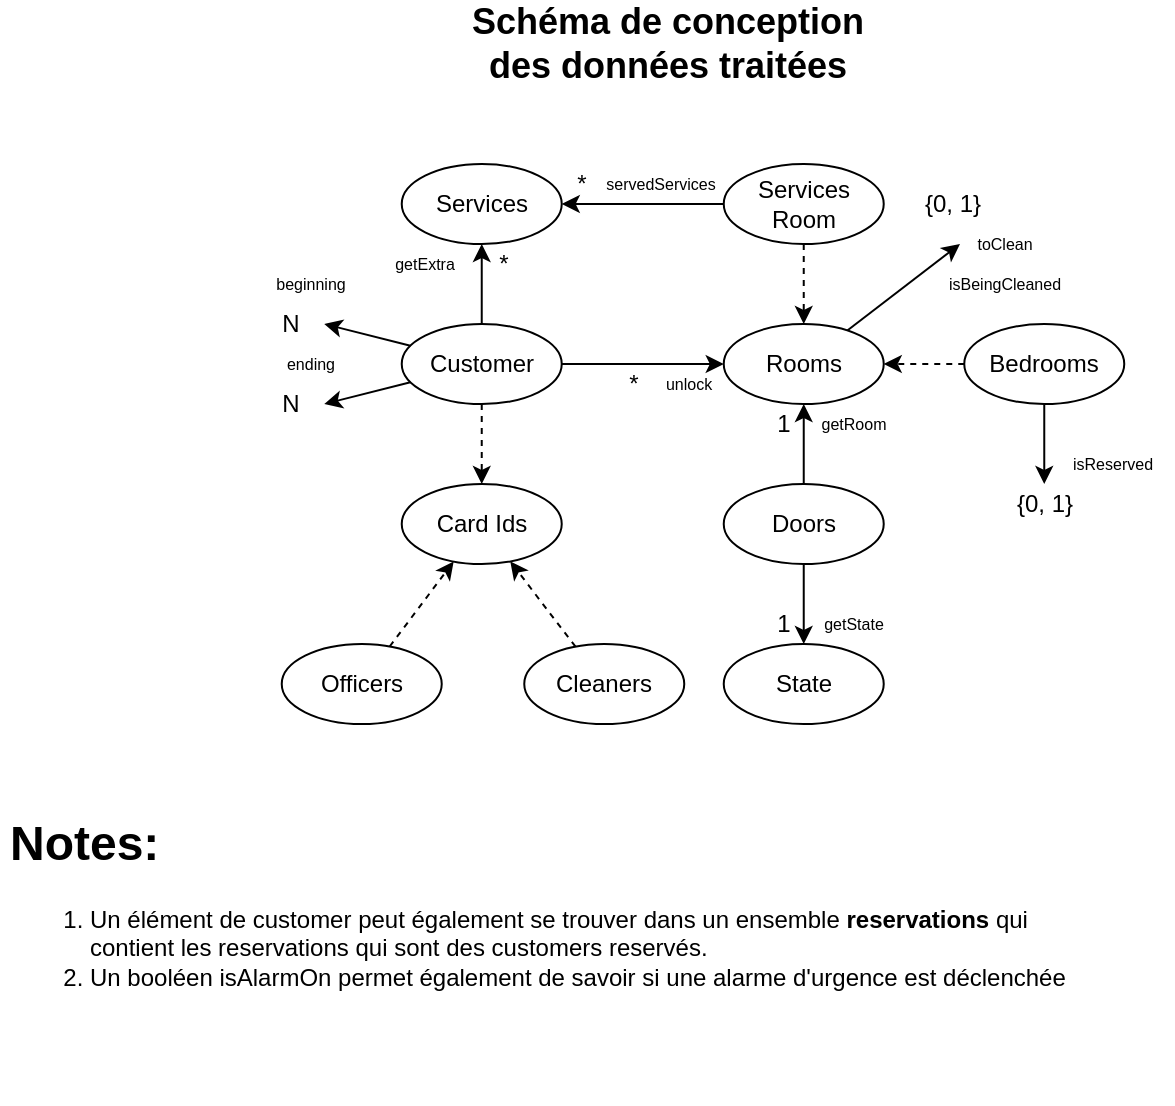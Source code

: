 <mxfile version="13.7.9" type="device"><diagram id="mKZ3kIbZx4iA2IMD-GMo" name="Page-1"><mxGraphModel dx="981" dy="567" grid="1" gridSize="10" guides="1" tooltips="1" connect="1" arrows="1" fold="1" page="1" pageScale="1" pageWidth="827" pageHeight="1169" math="0" shadow="0"><root><mxCell id="0"/><mxCell id="1" parent="0"/><mxCell id="wAJNwWQqcgvi-j1PNpbh-5" value="Schéma de conception des données traitées" style="text;html=1;strokeColor=none;fillColor=none;align=center;verticalAlign=middle;whiteSpace=wrap;rounded=0;fontSize=18;fontStyle=1" parent="1" vertex="1"><mxGeometry x="304" y="50" width="220" height="20" as="geometry"/></mxCell><mxCell id="B0PNcbf-rAmJZGCNCAc_-1" value="&lt;span style=&quot;text-align: left&quot;&gt;Services Room&lt;/span&gt;" style="ellipse;whiteSpace=wrap;html=1;" parent="1" vertex="1"><mxGeometry x="441.87" y="120" width="80" height="40" as="geometry"/></mxCell><mxCell id="B0PNcbf-rAmJZGCNCAc_-2" value="Customer" style="ellipse;whiteSpace=wrap;html=1;" parent="1" vertex="1"><mxGeometry x="280.87" y="200" width="80" height="40" as="geometry"/></mxCell><mxCell id="B0PNcbf-rAmJZGCNCAc_-3" value="Officers" style="ellipse;whiteSpace=wrap;html=1;" parent="1" vertex="1"><mxGeometry x="220.87" y="360" width="80" height="40" as="geometry"/></mxCell><mxCell id="B0PNcbf-rAmJZGCNCAc_-4" value="Cleaners" style="ellipse;whiteSpace=wrap;html=1;" parent="1" vertex="1"><mxGeometry x="342.13" y="360" width="80" height="40" as="geometry"/></mxCell><mxCell id="B0PNcbf-rAmJZGCNCAc_-5" value="Card Ids" style="ellipse;whiteSpace=wrap;html=1;" parent="1" vertex="1"><mxGeometry x="280.87" y="280" width="80" height="40" as="geometry"/></mxCell><mxCell id="B0PNcbf-rAmJZGCNCAc_-6" value="&lt;span style=&quot;text-align: left&quot;&gt;Bedrooms&lt;/span&gt;" style="ellipse;whiteSpace=wrap;html=1;" parent="1" vertex="1"><mxGeometry x="562.13" y="200" width="80" height="40" as="geometry"/></mxCell><mxCell id="B0PNcbf-rAmJZGCNCAc_-7" value="&lt;span style=&quot;text-align: left&quot;&gt;Rooms&lt;/span&gt;" style="ellipse;whiteSpace=wrap;html=1;" parent="1" vertex="1"><mxGeometry x="441.87" y="200" width="80" height="40" as="geometry"/></mxCell><mxCell id="B0PNcbf-rAmJZGCNCAc_-8" value="" style="endArrow=classic;html=1;dashed=1;" parent="1" source="B0PNcbf-rAmJZGCNCAc_-3" target="B0PNcbf-rAmJZGCNCAc_-5" edge="1"><mxGeometry width="50" height="50" relative="1" as="geometry"><mxPoint x="429.62" y="370" as="sourcePoint"/><mxPoint x="479.62" y="320" as="targetPoint"/></mxGeometry></mxCell><mxCell id="B0PNcbf-rAmJZGCNCAc_-9" value="" style="endArrow=classic;html=1;dashed=1;" parent="1" source="B0PNcbf-rAmJZGCNCAc_-4" target="B0PNcbf-rAmJZGCNCAc_-5" edge="1"><mxGeometry width="50" height="50" relative="1" as="geometry"><mxPoint x="417.839" y="396.979" as="sourcePoint"/><mxPoint x="474.213" y="338.038" as="targetPoint"/></mxGeometry></mxCell><mxCell id="B0PNcbf-rAmJZGCNCAc_-10" value="" style="endArrow=classic;html=1;dashed=1;" parent="1" source="B0PNcbf-rAmJZGCNCAc_-2" target="B0PNcbf-rAmJZGCNCAc_-5" edge="1"><mxGeometry width="50" height="50" relative="1" as="geometry"><mxPoint x="379.674" y="395.064" as="sourcePoint"/><mxPoint x="370.743" y="339.939" as="targetPoint"/></mxGeometry></mxCell><mxCell id="B0PNcbf-rAmJZGCNCAc_-11" value="" style="endArrow=classic;html=1;dashed=1;" parent="1" source="B0PNcbf-rAmJZGCNCAc_-1" target="B0PNcbf-rAmJZGCNCAc_-7" edge="1"><mxGeometry width="50" height="50" relative="1" as="geometry"><mxPoint x="605.172" y="297.627" as="sourcePoint"/><mxPoint x="536.779" y="237.381" as="targetPoint"/></mxGeometry></mxCell><mxCell id="B0PNcbf-rAmJZGCNCAc_-12" value="" style="endArrow=classic;html=1;dashed=1;" parent="1" source="B0PNcbf-rAmJZGCNCAc_-6" target="B0PNcbf-rAmJZGCNCAc_-7" edge="1"><mxGeometry width="50" height="50" relative="1" as="geometry"><mxPoint x="761.208" y="290.664" as="sourcePoint"/><mxPoint x="788.653" y="239.321" as="targetPoint"/></mxGeometry></mxCell><mxCell id="B0PNcbf-rAmJZGCNCAc_-18" value="&lt;span style=&quot;text-align: left&quot;&gt;Services&lt;/span&gt;" style="ellipse;whiteSpace=wrap;html=1;" parent="1" vertex="1"><mxGeometry x="280.87" y="120" width="80" height="40" as="geometry"/></mxCell><mxCell id="B0PNcbf-rAmJZGCNCAc_-19" value="*" style="text;html=1;strokeColor=none;fillColor=none;align=center;verticalAlign=middle;whiteSpace=wrap;rounded=0;" parent="1" vertex="1"><mxGeometry x="360.87" y="120" width="20" height="20" as="geometry"/></mxCell><mxCell id="B0PNcbf-rAmJZGCNCAc_-23" value="servedServices" style="text;html=1;align=center;verticalAlign=middle;resizable=0;points=[];autosize=1;fontSize=8;" parent="1" vertex="1"><mxGeometry x="374.94" y="120" width="70" height="20" as="geometry"/></mxCell><mxCell id="B0PNcbf-rAmJZGCNCAc_-24" style="rounded=0;orthogonalLoop=1;jettySize=auto;html=1;" parent="1" source="B0PNcbf-rAmJZGCNCAc_-1" target="B0PNcbf-rAmJZGCNCAc_-18" edge="1"><mxGeometry relative="1" as="geometry"><mxPoint x="679.49" y="120" as="sourcePoint"/><mxPoint x="679.49" y="50.0" as="targetPoint"/></mxGeometry></mxCell><mxCell id="B0PNcbf-rAmJZGCNCAc_-31" value="unlock" style="text;html=1;strokeColor=none;fillColor=none;align=center;verticalAlign=middle;whiteSpace=wrap;rounded=0;fontSize=8;" parent="1" vertex="1"><mxGeometry x="407.0" y="220" width="34.87" height="20" as="geometry"/></mxCell><mxCell id="B0PNcbf-rAmJZGCNCAc_-34" value="getState" style="text;html=1;strokeColor=none;fillColor=none;align=center;verticalAlign=middle;whiteSpace=wrap;rounded=0;fontSize=8;" parent="1" vertex="1"><mxGeometry x="482" y="340" width="50" height="20" as="geometry"/></mxCell><mxCell id="B0PNcbf-rAmJZGCNCAc_-35" style="rounded=0;orthogonalLoop=1;jettySize=auto;html=1;" parent="1" source="B0PNcbf-rAmJZGCNCAc_-38" target="B0PNcbf-rAmJZGCNCAc_-36" edge="1"><mxGeometry relative="1" as="geometry"><mxPoint x="814.62" y="350" as="sourcePoint"/><mxPoint x="912.49" y="350" as="targetPoint"/></mxGeometry></mxCell><mxCell id="B0PNcbf-rAmJZGCNCAc_-36" value="&lt;span style=&quot;text-align: left&quot;&gt;State&lt;/span&gt;" style="ellipse;whiteSpace=wrap;html=1;" parent="1" vertex="1"><mxGeometry x="441.87" y="360" width="80" height="40" as="geometry"/></mxCell><mxCell id="B0PNcbf-rAmJZGCNCAc_-37" value="1" style="text;html=1;strokeColor=none;fillColor=none;align=center;verticalAlign=middle;whiteSpace=wrap;rounded=0;" parent="1" vertex="1"><mxGeometry x="461.5" y="340" width="20" height="20" as="geometry"/></mxCell><mxCell id="B0PNcbf-rAmJZGCNCAc_-38" value="&lt;span style=&quot;text-align: left&quot;&gt;Doors&lt;/span&gt;" style="ellipse;whiteSpace=wrap;html=1;" parent="1" vertex="1"><mxGeometry x="441.87" y="280" width="80" height="40" as="geometry"/></mxCell><mxCell id="B0PNcbf-rAmJZGCNCAc_-39" value="" style="endArrow=classic;html=1;startArrow=none;startFill=0;" parent="1" source="B0PNcbf-rAmJZGCNCAc_-38" target="B0PNcbf-rAmJZGCNCAc_-7" edge="1"><mxGeometry width="50" height="50" relative="1" as="geometry"><mxPoint x="649.49" y="280" as="sourcePoint"/><mxPoint x="730.99" y="280" as="targetPoint"/><Array as="points"/></mxGeometry></mxCell><mxCell id="B0PNcbf-rAmJZGCNCAc_-40" value="1" style="text;html=1;strokeColor=none;fillColor=none;align=center;verticalAlign=middle;whiteSpace=wrap;rounded=0;" parent="1" vertex="1"><mxGeometry x="461.5" y="240" width="20" height="20" as="geometry"/></mxCell><mxCell id="B0PNcbf-rAmJZGCNCAc_-41" value="getRoom" style="text;html=1;strokeColor=none;fillColor=none;align=center;verticalAlign=middle;whiteSpace=wrap;rounded=0;fontSize=8;" parent="1" vertex="1"><mxGeometry x="481.5" y="240" width="49.87" height="20" as="geometry"/></mxCell><mxCell id="B0PNcbf-rAmJZGCNCAc_-42" value="*" style="text;html=1;strokeColor=none;fillColor=none;align=center;verticalAlign=middle;whiteSpace=wrap;rounded=0;" parent="1" vertex="1"><mxGeometry x="387" y="220" width="20" height="20" as="geometry"/></mxCell><mxCell id="B0PNcbf-rAmJZGCNCAc_-46" style="rounded=0;orthogonalLoop=1;jettySize=auto;html=1;exitX=0.5;exitY=0;exitDx=0;exitDy=0;" parent="1" source="B0PNcbf-rAmJZGCNCAc_-6" target="B0PNcbf-rAmJZGCNCAc_-6" edge="1"><mxGeometry relative="1" as="geometry"><mxPoint x="397" y="150" as="sourcePoint"/><mxPoint x="516.57" y="150" as="targetPoint"/></mxGeometry></mxCell><mxCell id="B0PNcbf-rAmJZGCNCAc_-47" value="isReserved" style="text;html=1;align=center;verticalAlign=middle;resizable=0;points=[];autosize=1;fontSize=8;" parent="1" vertex="1"><mxGeometry x="606.13" y="260" width="60" height="20" as="geometry"/></mxCell><mxCell id="B0PNcbf-rAmJZGCNCAc_-49" style="rounded=0;orthogonalLoop=1;jettySize=auto;html=1;" parent="1" source="B0PNcbf-rAmJZGCNCAc_-2" target="B0PNcbf-rAmJZGCNCAc_-18" edge="1"><mxGeometry relative="1" as="geometry"><mxPoint x="369.587" y="123.494" as="sourcePoint"/><mxPoint x="381.0" y="166.0" as="targetPoint"/></mxGeometry></mxCell><mxCell id="B0PNcbf-rAmJZGCNCAc_-50" value="getExtra" style="text;html=1;align=center;verticalAlign=middle;resizable=0;points=[];autosize=1;fontSize=8;" parent="1" vertex="1"><mxGeometry x="266.5" y="160" width="50" height="20" as="geometry"/></mxCell><mxCell id="B0PNcbf-rAmJZGCNCAc_-51" value="*" style="text;html=1;strokeColor=none;fillColor=none;align=center;verticalAlign=middle;whiteSpace=wrap;rounded=0;" parent="1" vertex="1"><mxGeometry x="322.13" y="160" width="20" height="20" as="geometry"/></mxCell><mxCell id="TIsVHZoH5eQtdepYK3UQ-3" value="{0, 1}" style="text;html=1;strokeColor=none;fillColor=none;align=center;verticalAlign=middle;whiteSpace=wrap;rounded=0;" vertex="1" parent="1"><mxGeometry x="585.63" y="280" width="33" height="20" as="geometry"/></mxCell><mxCell id="TIsVHZoH5eQtdepYK3UQ-4" style="rounded=0;orthogonalLoop=1;jettySize=auto;html=1;" edge="1" parent="1" source="B0PNcbf-rAmJZGCNCAc_-6"><mxGeometry relative="1" as="geometry"><mxPoint x="379.587" y="133.494" as="sourcePoint"/><mxPoint x="602.13" y="280" as="targetPoint"/></mxGeometry></mxCell><mxCell id="TIsVHZoH5eQtdepYK3UQ-5" style="rounded=0;orthogonalLoop=1;jettySize=auto;html=1;" edge="1" parent="1" source="B0PNcbf-rAmJZGCNCAc_-7"><mxGeometry relative="1" as="geometry"><mxPoint x="437.0" y="230" as="sourcePoint"/><mxPoint x="560" y="160" as="targetPoint"/></mxGeometry></mxCell><mxCell id="TIsVHZoH5eQtdepYK3UQ-6" value="{0, 1}" style="text;html=1;strokeColor=none;fillColor=none;align=center;verticalAlign=middle;whiteSpace=wrap;rounded=0;" vertex="1" parent="1"><mxGeometry x="540.0" y="130" width="33" height="20" as="geometry"/></mxCell><mxCell id="TIsVHZoH5eQtdepYK3UQ-7" value="toClean" style="text;html=1;align=center;verticalAlign=middle;resizable=0;points=[];autosize=1;fontSize=8;" vertex="1" parent="1"><mxGeometry x="562.13" y="150" width="40" height="20" as="geometry"/></mxCell><mxCell id="TIsVHZoH5eQtdepYK3UQ-9" style="rounded=0;orthogonalLoop=1;jettySize=auto;html=1;" edge="1" parent="1" source="B0PNcbf-rAmJZGCNCAc_-2" target="B0PNcbf-rAmJZGCNCAc_-7"><mxGeometry relative="1" as="geometry"><mxPoint x="465.632" y="214.904" as="sourcePoint"/><mxPoint x="422.13" y="190" as="targetPoint"/></mxGeometry></mxCell><mxCell id="TIsVHZoH5eQtdepYK3UQ-10" style="rounded=0;orthogonalLoop=1;jettySize=auto;html=1;" edge="1" parent="1" source="B0PNcbf-rAmJZGCNCAc_-2"><mxGeometry relative="1" as="geometry"><mxPoint x="196.928" y="263.359" as="sourcePoint"/><mxPoint x="242.13" y="200" as="targetPoint"/></mxGeometry></mxCell><mxCell id="TIsVHZoH5eQtdepYK3UQ-11" style="rounded=0;orthogonalLoop=1;jettySize=auto;html=1;" edge="1" parent="1" source="B0PNcbf-rAmJZGCNCAc_-2"><mxGeometry relative="1" as="geometry"><mxPoint x="295.223" y="220.926" as="sourcePoint"/><mxPoint x="242.13" y="240" as="targetPoint"/></mxGeometry></mxCell><mxCell id="TIsVHZoH5eQtdepYK3UQ-12" value="beginning" style="text;html=1;align=center;verticalAlign=middle;resizable=0;points=[];autosize=1;fontSize=8;" vertex="1" parent="1"><mxGeometry x="210.0" y="170" width="50" height="20" as="geometry"/></mxCell><mxCell id="TIsVHZoH5eQtdepYK3UQ-13" value="ending" style="text;html=1;align=center;verticalAlign=middle;resizable=0;points=[];autosize=1;fontSize=8;" vertex="1" parent="1"><mxGeometry x="215.0" y="210" width="40" height="20" as="geometry"/></mxCell><mxCell id="TIsVHZoH5eQtdepYK3UQ-16" value="N" style="text;html=1;align=center;verticalAlign=middle;resizable=0;points=[];autosize=1;" vertex="1" parent="1"><mxGeometry x="215" y="230" width="20" height="20" as="geometry"/></mxCell><mxCell id="TIsVHZoH5eQtdepYK3UQ-17" value="N" style="text;html=1;align=center;verticalAlign=middle;resizable=0;points=[];autosize=1;" vertex="1" parent="1"><mxGeometry x="215" y="190" width="20" height="20" as="geometry"/></mxCell><mxCell id="TIsVHZoH5eQtdepYK3UQ-21" value="&lt;h1&gt;Notes:&lt;/h1&gt;&lt;div&gt;&lt;ol&gt;&lt;li&gt;Un élément de customer peut également se trouver dans un ensemble &lt;b&gt;reservations &lt;/b&gt;qui contient les reservations qui sont des customers reservés.&lt;/li&gt;&lt;li&gt;Un booléen isAlarmOn permet également de savoir si une alarme d'urgence est déclenchée&lt;/li&gt;&lt;/ol&gt;&lt;/div&gt;" style="text;html=1;strokeColor=none;fillColor=none;spacing=5;spacingTop=-20;whiteSpace=wrap;overflow=hidden;rounded=0;" vertex="1" parent="1"><mxGeometry x="80" y="440" width="560" height="150" as="geometry"/></mxCell><mxCell id="TIsVHZoH5eQtdepYK3UQ-24" value="isBeingCleaned" style="text;html=1;align=center;verticalAlign=middle;resizable=0;points=[];autosize=1;fontSize=8;" vertex="1" parent="1"><mxGeometry x="547.13" y="170" width="70" height="20" as="geometry"/></mxCell></root></mxGraphModel></diagram></mxfile>